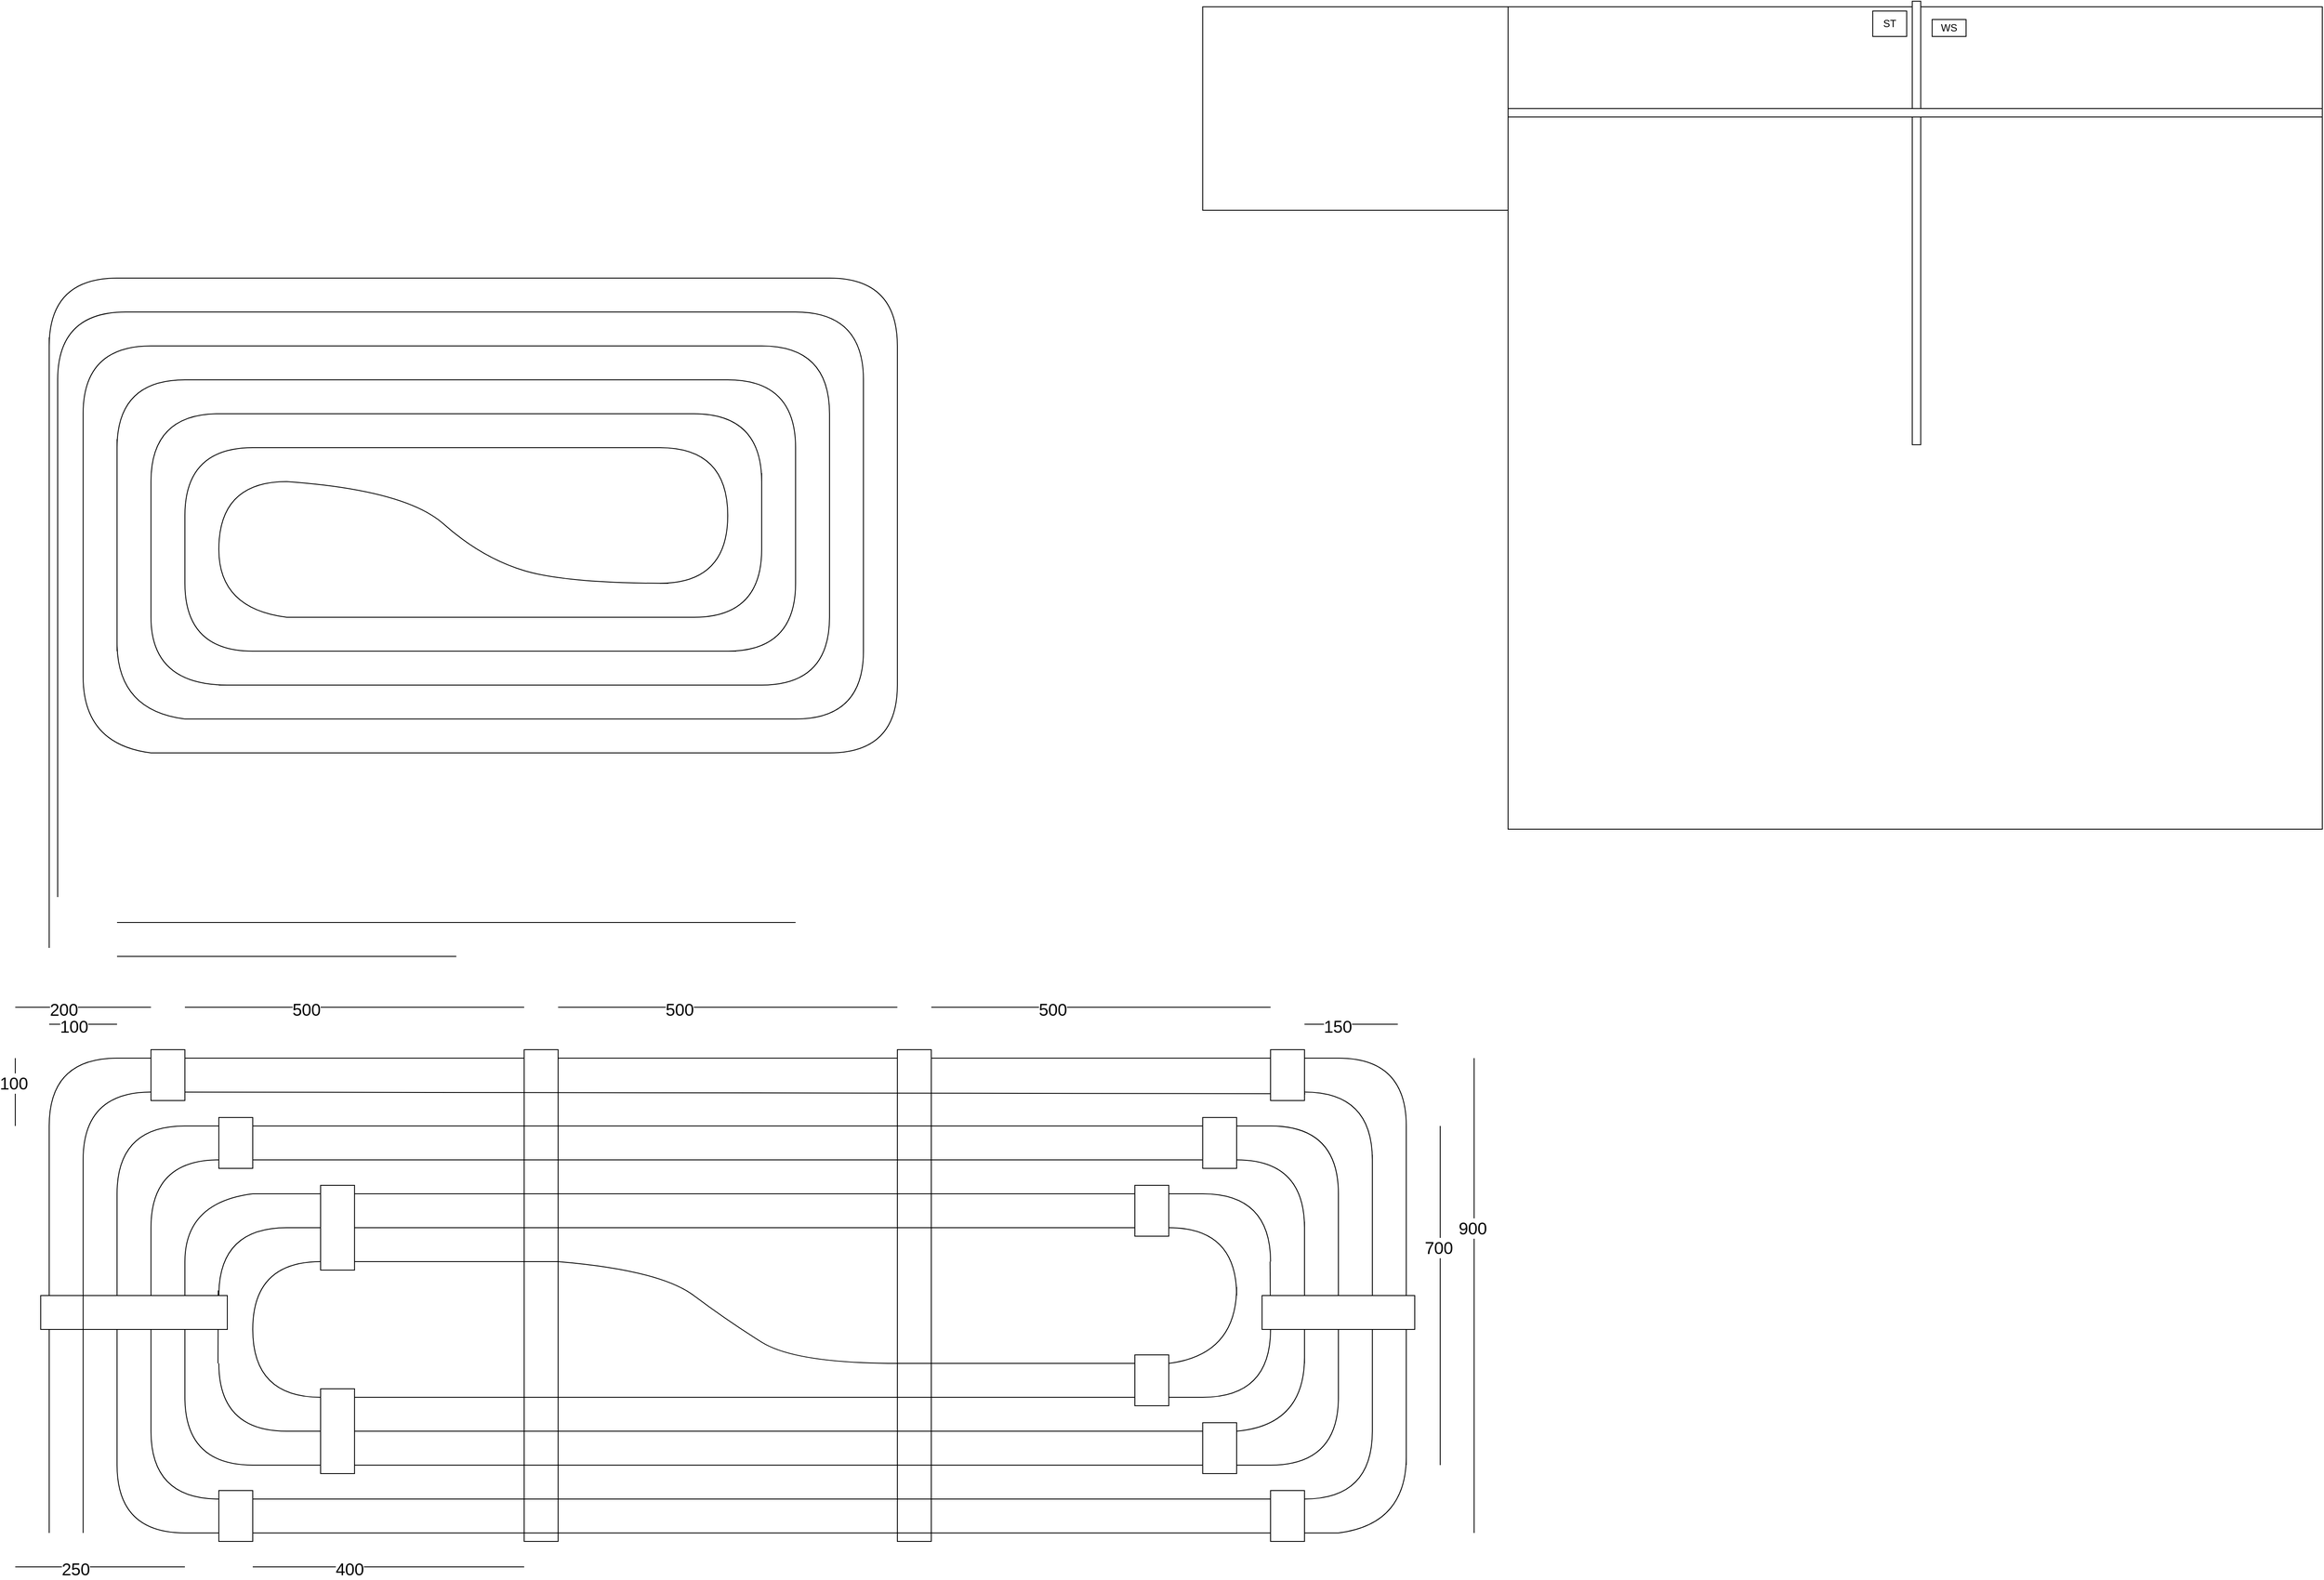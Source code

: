 <mxfile version="24.7.12">
  <diagram name="Seite-1" id="1DnSzPoIB7GNWc47mwQW">
    <mxGraphModel dx="3978" dy="1521" grid="1" gridSize="10" guides="1" tooltips="1" connect="1" arrows="1" fold="1" page="1" pageScale="1" pageWidth="827" pageHeight="1169" math="0" shadow="0">
      <root>
        <mxCell id="0" />
        <mxCell id="1" parent="0" />
        <mxCell id="7phc1VfY-jNdJwIKHLGZ-2" value="" style="rounded=0;whiteSpace=wrap;html=1;" vertex="1" parent="1">
          <mxGeometry x="-120" y="80" width="360" height="240" as="geometry" />
        </mxCell>
        <mxCell id="7phc1VfY-jNdJwIKHLGZ-3" value="" style="rounded=0;whiteSpace=wrap;html=1;" vertex="1" parent="1">
          <mxGeometry x="240" y="80" width="960" height="970" as="geometry" />
        </mxCell>
        <mxCell id="7phc1VfY-jNdJwIKHLGZ-4" value="" style="rounded=0;whiteSpace=wrap;html=1;rotation=90;" vertex="1" parent="1">
          <mxGeometry x="460" y="330" width="523.12" height="10" as="geometry" />
        </mxCell>
        <mxCell id="7phc1VfY-jNdJwIKHLGZ-7" value="ST" style="rounded=0;whiteSpace=wrap;html=1;" vertex="1" parent="1">
          <mxGeometry x="670" y="85" width="40" height="30" as="geometry" />
        </mxCell>
        <mxCell id="7phc1VfY-jNdJwIKHLGZ-8" value="WS" style="rounded=0;whiteSpace=wrap;html=1;" vertex="1" parent="1">
          <mxGeometry x="740" y="95" width="40" height="20" as="geometry" />
        </mxCell>
        <mxCell id="7phc1VfY-jNdJwIKHLGZ-11" value="" style="rounded=0;whiteSpace=wrap;html=1;" vertex="1" parent="1">
          <mxGeometry x="240" y="200" width="960" height="10" as="geometry" />
        </mxCell>
        <mxCell id="7phc1VfY-jNdJwIKHLGZ-21" value="" style="endArrow=none;html=1;rounded=0;" edge="1" parent="1">
          <mxGeometry width="50" height="50" relative="1" as="geometry">
            <mxPoint x="-1400" y="400" as="sourcePoint" />
            <mxPoint x="-560" y="400" as="targetPoint" />
          </mxGeometry>
        </mxCell>
        <mxCell id="7phc1VfY-jNdJwIKHLGZ-22" value="" style="endArrow=none;html=1;rounded=0;" edge="1" parent="1">
          <mxGeometry width="50" height="50" relative="1" as="geometry">
            <mxPoint x="-480" y="480" as="sourcePoint" />
            <mxPoint x="-480" y="880" as="targetPoint" />
          </mxGeometry>
        </mxCell>
        <mxCell id="7phc1VfY-jNdJwIKHLGZ-28" value="" style="endArrow=none;html=1;rounded=0;curved=1;" edge="1" parent="1">
          <mxGeometry width="50" height="50" relative="1" as="geometry">
            <mxPoint x="-560" y="400" as="sourcePoint" />
            <mxPoint x="-480" y="480" as="targetPoint" />
            <Array as="points">
              <mxPoint x="-480" y="400" />
            </Array>
          </mxGeometry>
        </mxCell>
        <mxCell id="7phc1VfY-jNdJwIKHLGZ-29" value="" style="endArrow=none;html=1;rounded=0;" edge="1" parent="1">
          <mxGeometry width="50" height="50" relative="1" as="geometry">
            <mxPoint x="-1360" y="960" as="sourcePoint" />
            <mxPoint x="-560" y="960" as="targetPoint" />
          </mxGeometry>
        </mxCell>
        <mxCell id="7phc1VfY-jNdJwIKHLGZ-30" value="" style="endArrow=none;html=1;rounded=0;curved=1;" edge="1" parent="1">
          <mxGeometry width="50" height="50" relative="1" as="geometry">
            <mxPoint x="-560" y="960" as="sourcePoint" />
            <mxPoint x="-480" y="880" as="targetPoint" />
            <Array as="points">
              <mxPoint x="-480" y="960" />
            </Array>
          </mxGeometry>
        </mxCell>
        <mxCell id="7phc1VfY-jNdJwIKHLGZ-31" value="" style="endArrow=none;html=1;rounded=0;" edge="1" parent="1">
          <mxGeometry width="50" height="50" relative="1" as="geometry">
            <mxPoint x="-1480" y="470" as="sourcePoint" />
            <mxPoint x="-1480" y="1190" as="targetPoint" />
          </mxGeometry>
        </mxCell>
        <mxCell id="7phc1VfY-jNdJwIKHLGZ-32" value="" style="endArrow=none;html=1;rounded=0;curved=1;" edge="1" parent="1">
          <mxGeometry width="50" height="50" relative="1" as="geometry">
            <mxPoint x="-1480" y="480" as="sourcePoint" />
            <mxPoint x="-1400" y="400" as="targetPoint" />
            <Array as="points">
              <mxPoint x="-1480" y="400" />
            </Array>
          </mxGeometry>
        </mxCell>
        <mxCell id="7phc1VfY-jNdJwIKHLGZ-33" value="" style="endArrow=none;html=1;rounded=0;curved=1;" edge="1" parent="1">
          <mxGeometry width="50" height="50" relative="1" as="geometry">
            <mxPoint x="-1440" y="870" as="sourcePoint" />
            <mxPoint x="-1360" y="960" as="targetPoint" />
            <Array as="points">
              <mxPoint x="-1440" y="950" />
            </Array>
          </mxGeometry>
        </mxCell>
        <mxCell id="7phc1VfY-jNdJwIKHLGZ-34" value="" style="endArrow=none;html=1;rounded=0;" edge="1" parent="1">
          <mxGeometry width="50" height="50" relative="1" as="geometry">
            <mxPoint x="-1440" y="560" as="sourcePoint" />
            <mxPoint x="-1440" y="870" as="targetPoint" />
          </mxGeometry>
        </mxCell>
        <mxCell id="7phc1VfY-jNdJwIKHLGZ-35" value="" style="endArrow=none;html=1;rounded=0;" edge="1" parent="1">
          <mxGeometry width="50" height="50" relative="1" as="geometry">
            <mxPoint x="-1360" y="480" as="sourcePoint" />
            <mxPoint x="-640" y="480" as="targetPoint" />
          </mxGeometry>
        </mxCell>
        <mxCell id="7phc1VfY-jNdJwIKHLGZ-36" value="" style="endArrow=none;html=1;rounded=0;curved=1;" edge="1" parent="1">
          <mxGeometry width="50" height="50" relative="1" as="geometry">
            <mxPoint x="-1440" y="560" as="sourcePoint" />
            <mxPoint x="-1360" y="480" as="targetPoint" />
            <Array as="points">
              <mxPoint x="-1440" y="480" />
            </Array>
          </mxGeometry>
        </mxCell>
        <mxCell id="7phc1VfY-jNdJwIKHLGZ-37" value="" style="endArrow=none;html=1;rounded=0;" edge="1" parent="1">
          <mxGeometry width="50" height="50" relative="1" as="geometry">
            <mxPoint x="-560" y="560" as="sourcePoint" />
            <mxPoint x="-560" y="800" as="targetPoint" />
          </mxGeometry>
        </mxCell>
        <mxCell id="7phc1VfY-jNdJwIKHLGZ-38" value="" style="endArrow=none;html=1;rounded=0;curved=1;" edge="1" parent="1">
          <mxGeometry width="50" height="50" relative="1" as="geometry">
            <mxPoint x="-640" y="480" as="sourcePoint" />
            <mxPoint x="-560" y="560" as="targetPoint" />
            <Array as="points">
              <mxPoint x="-560" y="480" />
            </Array>
          </mxGeometry>
        </mxCell>
        <mxCell id="7phc1VfY-jNdJwIKHLGZ-40" value="" style="endArrow=none;html=1;rounded=0;" edge="1" parent="1">
          <mxGeometry width="50" height="50" relative="1" as="geometry">
            <mxPoint x="-1280" y="880" as="sourcePoint" />
            <mxPoint x="-640" y="880" as="targetPoint" />
          </mxGeometry>
        </mxCell>
        <mxCell id="7phc1VfY-jNdJwIKHLGZ-41" value="" style="endArrow=none;html=1;rounded=0;curved=1;" edge="1" parent="1">
          <mxGeometry width="50" height="50" relative="1" as="geometry">
            <mxPoint x="-640" y="880" as="sourcePoint" />
            <mxPoint x="-560" y="800" as="targetPoint" />
            <Array as="points">
              <mxPoint x="-560" y="880" />
            </Array>
          </mxGeometry>
        </mxCell>
        <mxCell id="7phc1VfY-jNdJwIKHLGZ-42" value="" style="endArrow=none;html=1;rounded=0;" edge="1" parent="1">
          <mxGeometry width="50" height="50" relative="1" as="geometry">
            <mxPoint x="-1360" y="640" as="sourcePoint" />
            <mxPoint x="-1360" y="800" as="targetPoint" />
          </mxGeometry>
        </mxCell>
        <mxCell id="7phc1VfY-jNdJwIKHLGZ-43" value="" style="endArrow=none;html=1;rounded=0;curved=1;" edge="1" parent="1">
          <mxGeometry width="50" height="50" relative="1" as="geometry">
            <mxPoint x="-1280" y="720" as="sourcePoint" />
            <mxPoint x="-1200" y="800" as="targetPoint" />
            <Array as="points">
              <mxPoint x="-1280" y="790" />
            </Array>
          </mxGeometry>
        </mxCell>
        <mxCell id="7phc1VfY-jNdJwIKHLGZ-44" value="" style="endArrow=none;html=1;rounded=0;" edge="1" parent="1">
          <mxGeometry width="50" height="50" relative="1" as="geometry">
            <mxPoint x="-1280" y="560" as="sourcePoint" />
            <mxPoint x="-720" y="560" as="targetPoint" />
          </mxGeometry>
        </mxCell>
        <mxCell id="7phc1VfY-jNdJwIKHLGZ-45" value="" style="endArrow=none;html=1;rounded=0;curved=1;" edge="1" parent="1">
          <mxGeometry width="50" height="50" relative="1" as="geometry">
            <mxPoint x="-1360" y="640" as="sourcePoint" />
            <mxPoint x="-1280" y="560" as="targetPoint" />
            <Array as="points">
              <mxPoint x="-1360" y="560" />
            </Array>
          </mxGeometry>
        </mxCell>
        <mxCell id="7phc1VfY-jNdJwIKHLGZ-46" value="" style="endArrow=none;html=1;rounded=0;" edge="1" parent="1">
          <mxGeometry width="50" height="50" relative="1" as="geometry">
            <mxPoint x="-640" y="630" as="sourcePoint" />
            <mxPoint x="-640" y="720" as="targetPoint" />
          </mxGeometry>
        </mxCell>
        <mxCell id="7phc1VfY-jNdJwIKHLGZ-47" value="" style="endArrow=none;html=1;rounded=0;curved=1;" edge="1" parent="1">
          <mxGeometry width="50" height="50" relative="1" as="geometry">
            <mxPoint x="-720" y="560" as="sourcePoint" />
            <mxPoint x="-640" y="640" as="targetPoint" />
            <Array as="points">
              <mxPoint x="-640" y="560" />
            </Array>
          </mxGeometry>
        </mxCell>
        <mxCell id="7phc1VfY-jNdJwIKHLGZ-48" value="" style="endArrow=none;html=1;rounded=0;" edge="1" parent="1">
          <mxGeometry width="50" height="50" relative="1" as="geometry">
            <mxPoint x="-1200" y="800" as="sourcePoint" />
            <mxPoint x="-720" y="800" as="targetPoint" />
          </mxGeometry>
        </mxCell>
        <mxCell id="7phc1VfY-jNdJwIKHLGZ-49" value="" style="endArrow=none;html=1;rounded=0;curved=1;" edge="1" parent="1">
          <mxGeometry width="50" height="50" relative="1" as="geometry">
            <mxPoint x="-720" y="800" as="sourcePoint" />
            <mxPoint x="-640" y="720" as="targetPoint" />
            <Array as="points">
              <mxPoint x="-640" y="800" />
            </Array>
          </mxGeometry>
        </mxCell>
        <mxCell id="7phc1VfY-jNdJwIKHLGZ-50" value="" style="endArrow=none;html=1;rounded=0;curved=1;" edge="1" parent="1">
          <mxGeometry width="50" height="50" relative="1" as="geometry">
            <mxPoint x="-1360" y="800" as="sourcePoint" />
            <mxPoint x="-1270" y="880" as="targetPoint" />
            <Array as="points">
              <mxPoint x="-1360" y="880" />
            </Array>
          </mxGeometry>
        </mxCell>
        <mxCell id="7phc1VfY-jNdJwIKHLGZ-52" value="" style="endArrow=none;html=1;rounded=0;curved=1;" edge="1" parent="1">
          <mxGeometry width="50" height="50" relative="1" as="geometry">
            <mxPoint x="-1280" y="720" as="sourcePoint" />
            <mxPoint x="-1200" y="640" as="targetPoint" />
            <Array as="points">
              <mxPoint x="-1280" y="640" />
            </Array>
          </mxGeometry>
        </mxCell>
        <mxCell id="7phc1VfY-jNdJwIKHLGZ-53" value="" style="endArrow=none;html=1;rounded=0;curved=1;" edge="1" parent="1">
          <mxGeometry width="50" height="50" relative="1" as="geometry">
            <mxPoint x="-760" y="760" as="sourcePoint" />
            <mxPoint x="-680" y="680" as="targetPoint" />
            <Array as="points">
              <mxPoint x="-680" y="760" />
            </Array>
          </mxGeometry>
        </mxCell>
        <mxCell id="7phc1VfY-jNdJwIKHLGZ-54" value="" style="endArrow=none;html=1;rounded=0;curved=1;" edge="1" parent="1">
          <mxGeometry width="50" height="50" relative="1" as="geometry">
            <mxPoint x="-760" y="600" as="sourcePoint" />
            <mxPoint x="-680" y="680" as="targetPoint" />
            <Array as="points">
              <mxPoint x="-680" y="600" />
            </Array>
          </mxGeometry>
        </mxCell>
        <mxCell id="7phc1VfY-jNdJwIKHLGZ-56" value="" style="endArrow=none;html=1;rounded=0;curved=1;" edge="1" parent="1">
          <mxGeometry width="50" height="50" relative="1" as="geometry">
            <mxPoint x="-1200" y="640" as="sourcePoint" />
            <mxPoint x="-750" y="760" as="targetPoint" />
            <Array as="points">
              <mxPoint x="-1060" y="650" />
              <mxPoint x="-970" y="730" />
              <mxPoint x="-870" y="760" />
            </Array>
          </mxGeometry>
        </mxCell>
        <mxCell id="7phc1VfY-jNdJwIKHLGZ-57" value="" style="endArrow=none;html=1;rounded=0;curved=1;" edge="1" parent="1">
          <mxGeometry width="50" height="50" relative="1" as="geometry">
            <mxPoint x="-1320" y="680" as="sourcePoint" />
            <mxPoint x="-1240" y="600" as="targetPoint" />
            <Array as="points">
              <mxPoint x="-1320" y="600" />
            </Array>
          </mxGeometry>
        </mxCell>
        <mxCell id="7phc1VfY-jNdJwIKHLGZ-58" value="" style="endArrow=none;html=1;rounded=0;curved=1;" edge="1" parent="1">
          <mxGeometry width="50" height="50" relative="1" as="geometry">
            <mxPoint x="-1320" y="760" as="sourcePoint" />
            <mxPoint x="-1240" y="840" as="targetPoint" />
            <Array as="points">
              <mxPoint x="-1320" y="840" />
            </Array>
          </mxGeometry>
        </mxCell>
        <mxCell id="7phc1VfY-jNdJwIKHLGZ-59" value="" style="endArrow=none;html=1;rounded=0;" edge="1" parent="1">
          <mxGeometry width="50" height="50" relative="1" as="geometry">
            <mxPoint x="-1240" y="600" as="sourcePoint" />
            <mxPoint x="-760" y="600" as="targetPoint" />
          </mxGeometry>
        </mxCell>
        <mxCell id="7phc1VfY-jNdJwIKHLGZ-60" value="" style="endArrow=none;html=1;rounded=0;" edge="1" parent="1">
          <mxGeometry width="50" height="50" relative="1" as="geometry">
            <mxPoint x="-1320" y="680" as="sourcePoint" />
            <mxPoint x="-1320" y="760" as="targetPoint" />
          </mxGeometry>
        </mxCell>
        <mxCell id="7phc1VfY-jNdJwIKHLGZ-61" value="" style="endArrow=none;html=1;rounded=0;" edge="1" parent="1">
          <mxGeometry width="50" height="50" relative="1" as="geometry">
            <mxPoint x="-1240" y="840" as="sourcePoint" />
            <mxPoint x="-670" y="840" as="targetPoint" />
          </mxGeometry>
        </mxCell>
        <mxCell id="7phc1VfY-jNdJwIKHLGZ-62" value="" style="endArrow=none;html=1;rounded=0;curved=1;" edge="1" parent="1">
          <mxGeometry width="50" height="50" relative="1" as="geometry">
            <mxPoint x="-680" y="840" as="sourcePoint" />
            <mxPoint x="-600" y="760" as="targetPoint" />
            <Array as="points">
              <mxPoint x="-600" y="840" />
            </Array>
          </mxGeometry>
        </mxCell>
        <mxCell id="7phc1VfY-jNdJwIKHLGZ-63" value="" style="endArrow=none;html=1;rounded=0;curved=1;" edge="1" parent="1">
          <mxGeometry width="50" height="50" relative="1" as="geometry">
            <mxPoint x="-680" y="520" as="sourcePoint" />
            <mxPoint x="-600" y="600" as="targetPoint" />
            <Array as="points">
              <mxPoint x="-600" y="520" />
            </Array>
          </mxGeometry>
        </mxCell>
        <mxCell id="7phc1VfY-jNdJwIKHLGZ-64" value="" style="endArrow=none;html=1;rounded=0;" edge="1" parent="1">
          <mxGeometry width="50" height="50" relative="1" as="geometry">
            <mxPoint x="-600" y="600" as="sourcePoint" />
            <mxPoint x="-600" y="760" as="targetPoint" />
          </mxGeometry>
        </mxCell>
        <mxCell id="7phc1VfY-jNdJwIKHLGZ-65" value="" style="endArrow=none;html=1;rounded=0;" edge="1" parent="1">
          <mxGeometry width="50" height="50" relative="1" as="geometry">
            <mxPoint x="-1320" y="520" as="sourcePoint" />
            <mxPoint x="-680" y="520" as="targetPoint" />
          </mxGeometry>
        </mxCell>
        <mxCell id="7phc1VfY-jNdJwIKHLGZ-66" value="" style="endArrow=none;html=1;rounded=0;curved=1;" edge="1" parent="1">
          <mxGeometry width="50" height="50" relative="1" as="geometry">
            <mxPoint x="-1400" y="600" as="sourcePoint" />
            <mxPoint x="-1320" y="520" as="targetPoint" />
            <Array as="points">
              <mxPoint x="-1400" y="520" />
            </Array>
          </mxGeometry>
        </mxCell>
        <mxCell id="7phc1VfY-jNdJwIKHLGZ-67" value="" style="endArrow=none;html=1;rounded=0;" edge="1" parent="1">
          <mxGeometry width="50" height="50" relative="1" as="geometry">
            <mxPoint x="-1400" y="590" as="sourcePoint" />
            <mxPoint x="-1400" y="840" as="targetPoint" />
          </mxGeometry>
        </mxCell>
        <mxCell id="7phc1VfY-jNdJwIKHLGZ-69" value="" style="endArrow=none;html=1;rounded=0;curved=1;" edge="1" parent="1">
          <mxGeometry width="50" height="50" relative="1" as="geometry">
            <mxPoint x="-1400" y="830" as="sourcePoint" />
            <mxPoint x="-1320" y="920" as="targetPoint" />
            <Array as="points">
              <mxPoint x="-1400" y="910" />
            </Array>
          </mxGeometry>
        </mxCell>
        <mxCell id="7phc1VfY-jNdJwIKHLGZ-70" value="" style="endArrow=none;html=1;rounded=0;" edge="1" parent="1">
          <mxGeometry width="50" height="50" relative="1" as="geometry">
            <mxPoint x="-1320" y="920" as="sourcePoint" />
            <mxPoint x="-600" y="920" as="targetPoint" />
          </mxGeometry>
        </mxCell>
        <mxCell id="7phc1VfY-jNdJwIKHLGZ-71" value="" style="endArrow=none;html=1;rounded=0;curved=1;" edge="1" parent="1">
          <mxGeometry width="50" height="50" relative="1" as="geometry">
            <mxPoint x="-600" y="920" as="sourcePoint" />
            <mxPoint x="-520" y="840" as="targetPoint" />
            <Array as="points">
              <mxPoint x="-520" y="920" />
            </Array>
          </mxGeometry>
        </mxCell>
        <mxCell id="7phc1VfY-jNdJwIKHLGZ-72" value="" style="endArrow=none;html=1;rounded=0;" edge="1" parent="1">
          <mxGeometry width="50" height="50" relative="1" as="geometry">
            <mxPoint x="-520" y="520" as="sourcePoint" />
            <mxPoint x="-520" y="840" as="targetPoint" />
          </mxGeometry>
        </mxCell>
        <mxCell id="7phc1VfY-jNdJwIKHLGZ-73" value="" style="endArrow=none;html=1;rounded=0;curved=1;" edge="1" parent="1">
          <mxGeometry width="50" height="50" relative="1" as="geometry">
            <mxPoint x="-600" y="440" as="sourcePoint" />
            <mxPoint x="-520" y="520" as="targetPoint" />
            <Array as="points">
              <mxPoint x="-520" y="440" />
            </Array>
          </mxGeometry>
        </mxCell>
        <mxCell id="7phc1VfY-jNdJwIKHLGZ-74" value="" style="endArrow=none;html=1;rounded=0;curved=1;" edge="1" parent="1">
          <mxGeometry width="50" height="50" relative="1" as="geometry">
            <mxPoint x="-1470" y="520" as="sourcePoint" />
            <mxPoint x="-1390" y="440" as="targetPoint" />
            <Array as="points">
              <mxPoint x="-1470" y="440" />
            </Array>
          </mxGeometry>
        </mxCell>
        <mxCell id="7phc1VfY-jNdJwIKHLGZ-75" value="" style="endArrow=none;html=1;rounded=0;" edge="1" parent="1">
          <mxGeometry width="50" height="50" relative="1" as="geometry">
            <mxPoint x="-1390" y="440" as="sourcePoint" />
            <mxPoint x="-600" y="440" as="targetPoint" />
          </mxGeometry>
        </mxCell>
        <mxCell id="7phc1VfY-jNdJwIKHLGZ-76" value="" style="endArrow=none;html=1;rounded=0;" edge="1" parent="1">
          <mxGeometry width="50" height="50" relative="1" as="geometry">
            <mxPoint x="-1470" y="520" as="sourcePoint" />
            <mxPoint x="-1470" y="1130" as="targetPoint" />
          </mxGeometry>
        </mxCell>
        <mxCell id="7phc1VfY-jNdJwIKHLGZ-77" value="" style="endArrow=none;html=1;rounded=0;" edge="1" parent="1">
          <mxGeometry width="50" height="50" relative="1" as="geometry">
            <mxPoint x="-1480" y="1400" as="sourcePoint" />
            <mxPoint x="-1480" y="1880" as="targetPoint" />
          </mxGeometry>
        </mxCell>
        <mxCell id="7phc1VfY-jNdJwIKHLGZ-78" value="" style="endArrow=none;html=1;rounded=0;curved=1;" edge="1" parent="1">
          <mxGeometry width="50" height="50" relative="1" as="geometry">
            <mxPoint x="-1480" y="1400" as="sourcePoint" />
            <mxPoint x="-1400" y="1320" as="targetPoint" />
            <Array as="points">
              <mxPoint x="-1480" y="1320" />
            </Array>
          </mxGeometry>
        </mxCell>
        <mxCell id="7phc1VfY-jNdJwIKHLGZ-80" value="" style="endArrow=none;html=1;rounded=0;" edge="1" parent="1">
          <mxGeometry width="50" height="50" relative="1" as="geometry">
            <mxPoint x="-1400" y="1200" as="sourcePoint" />
            <mxPoint x="-1000" y="1200" as="targetPoint" />
          </mxGeometry>
        </mxCell>
        <mxCell id="7phc1VfY-jNdJwIKHLGZ-82" value="" style="endArrow=none;html=1;rounded=0;" edge="1" parent="1">
          <mxGeometry width="50" height="50" relative="1" as="geometry">
            <mxPoint x="-1400" y="1160" as="sourcePoint" />
            <mxPoint x="-600" y="1160" as="targetPoint" />
          </mxGeometry>
        </mxCell>
        <mxCell id="7phc1VfY-jNdJwIKHLGZ-84" value="" style="endArrow=none;html=1;rounded=0;" edge="1" parent="1">
          <mxGeometry width="50" height="50" relative="1" as="geometry">
            <mxPoint x="-1400" y="1320" as="sourcePoint" />
            <mxPoint x="40" y="1320" as="targetPoint" />
          </mxGeometry>
        </mxCell>
        <mxCell id="7phc1VfY-jNdJwIKHLGZ-86" value="" style="endArrow=none;html=1;rounded=0;" edge="1" parent="1">
          <mxGeometry width="50" height="50" relative="1" as="geometry">
            <mxPoint x="-1480" y="1280" as="sourcePoint" />
            <mxPoint x="-1400" y="1280" as="targetPoint" />
          </mxGeometry>
        </mxCell>
        <mxCell id="7phc1VfY-jNdJwIKHLGZ-87" value="100" style="edgeLabel;html=1;align=center;verticalAlign=middle;resizable=0;points=[];fontSize=20;" vertex="1" connectable="0" parent="7phc1VfY-jNdJwIKHLGZ-86">
          <mxGeometry x="-0.288" y="-2" relative="1" as="geometry">
            <mxPoint as="offset" />
          </mxGeometry>
        </mxCell>
        <mxCell id="7phc1VfY-jNdJwIKHLGZ-89" value="" style="endArrow=none;html=1;rounded=0;" edge="1" parent="1">
          <mxGeometry width="50" height="50" relative="1" as="geometry">
            <mxPoint x="-1520" y="1320" as="sourcePoint" />
            <mxPoint x="-1520" y="1400" as="targetPoint" />
          </mxGeometry>
        </mxCell>
        <mxCell id="7phc1VfY-jNdJwIKHLGZ-90" value="100" style="edgeLabel;html=1;align=center;verticalAlign=middle;resizable=0;points=[];fontSize=20;" vertex="1" connectable="0" parent="7phc1VfY-jNdJwIKHLGZ-89">
          <mxGeometry x="-0.288" y="-2" relative="1" as="geometry">
            <mxPoint as="offset" />
          </mxGeometry>
        </mxCell>
        <mxCell id="7phc1VfY-jNdJwIKHLGZ-91" value="" style="endArrow=none;html=1;rounded=0;" edge="1" parent="1">
          <mxGeometry width="50" height="50" relative="1" as="geometry">
            <mxPoint x="-1520" y="1260" as="sourcePoint" />
            <mxPoint x="-1360" y="1260" as="targetPoint" />
          </mxGeometry>
        </mxCell>
        <mxCell id="7phc1VfY-jNdJwIKHLGZ-92" value="200" style="edgeLabel;html=1;align=center;verticalAlign=middle;resizable=0;points=[];fontSize=20;" vertex="1" connectable="0" parent="7phc1VfY-jNdJwIKHLGZ-91">
          <mxGeometry x="-0.288" y="-2" relative="1" as="geometry">
            <mxPoint as="offset" />
          </mxGeometry>
        </mxCell>
        <mxCell id="7phc1VfY-jNdJwIKHLGZ-95" value="" style="rounded=0;whiteSpace=wrap;html=1;" vertex="1" parent="1">
          <mxGeometry x="-920" y="1310" width="40" height="580" as="geometry" />
        </mxCell>
        <mxCell id="7phc1VfY-jNdJwIKHLGZ-96" value="" style="rounded=0;whiteSpace=wrap;html=1;" vertex="1" parent="1">
          <mxGeometry x="-480" y="1310" width="40" height="580" as="geometry" />
        </mxCell>
        <mxCell id="7phc1VfY-jNdJwIKHLGZ-98" value="" style="endArrow=none;html=1;rounded=0;curved=1;" edge="1" parent="1">
          <mxGeometry width="50" height="50" relative="1" as="geometry">
            <mxPoint x="-1440" y="1440" as="sourcePoint" />
            <mxPoint x="-1360" y="1360" as="targetPoint" />
            <Array as="points">
              <mxPoint x="-1440" y="1360" />
            </Array>
          </mxGeometry>
        </mxCell>
        <mxCell id="7phc1VfY-jNdJwIKHLGZ-99" value="" style="endArrow=none;html=1;rounded=0;entryX=1.025;entryY=0.867;entryDx=0;entryDy=0;entryPerimeter=0;" edge="1" parent="1" target="7phc1VfY-jNdJwIKHLGZ-105">
          <mxGeometry width="50" height="50" relative="1" as="geometry">
            <mxPoint x="-1360" y="1360" as="sourcePoint" />
            <mxPoint x="10" y="1360" as="targetPoint" />
          </mxGeometry>
        </mxCell>
        <mxCell id="7phc1VfY-jNdJwIKHLGZ-100" value="" style="endArrow=none;html=1;rounded=0;curved=1;" edge="1" parent="1">
          <mxGeometry width="50" height="50" relative="1" as="geometry">
            <mxPoint x="40" y="1320" as="sourcePoint" />
            <mxPoint x="120" y="1400" as="targetPoint" />
            <Array as="points">
              <mxPoint x="120" y="1320" />
            </Array>
          </mxGeometry>
        </mxCell>
        <mxCell id="7phc1VfY-jNdJwIKHLGZ-101" value="" style="endArrow=none;html=1;rounded=0;" edge="1" parent="1">
          <mxGeometry width="50" height="50" relative="1" as="geometry">
            <mxPoint y="1280" as="sourcePoint" />
            <mxPoint x="110" y="1280" as="targetPoint" />
          </mxGeometry>
        </mxCell>
        <mxCell id="7phc1VfY-jNdJwIKHLGZ-102" value="150" style="edgeLabel;html=1;align=center;verticalAlign=middle;resizable=0;points=[];fontSize=20;" vertex="1" connectable="0" parent="7phc1VfY-jNdJwIKHLGZ-101">
          <mxGeometry x="-0.288" y="-2" relative="1" as="geometry">
            <mxPoint as="offset" />
          </mxGeometry>
        </mxCell>
        <mxCell id="7phc1VfY-jNdJwIKHLGZ-104" value="" style="endArrow=none;html=1;rounded=0;curved=1;" edge="1" parent="1">
          <mxGeometry width="50" height="50" relative="1" as="geometry">
            <mxPoint y="1360" as="sourcePoint" />
            <mxPoint x="80" y="1440" as="targetPoint" />
            <Array as="points">
              <mxPoint x="80" y="1360" />
            </Array>
          </mxGeometry>
        </mxCell>
        <mxCell id="7phc1VfY-jNdJwIKHLGZ-105" value="" style="rounded=0;whiteSpace=wrap;html=1;" vertex="1" parent="1">
          <mxGeometry x="-40" y="1310" width="40" height="60" as="geometry" />
        </mxCell>
        <mxCell id="7phc1VfY-jNdJwIKHLGZ-107" value="" style="endArrow=none;html=1;rounded=0;" edge="1" parent="1">
          <mxGeometry width="50" height="50" relative="1" as="geometry">
            <mxPoint x="120" y="1400" as="sourcePoint" />
            <mxPoint x="120" y="1800" as="targetPoint" />
          </mxGeometry>
        </mxCell>
        <mxCell id="7phc1VfY-jNdJwIKHLGZ-108" value="" style="endArrow=none;html=1;rounded=0;curved=1;" edge="1" parent="1">
          <mxGeometry width="50" height="50" relative="1" as="geometry">
            <mxPoint x="40" y="1880" as="sourcePoint" />
            <mxPoint x="120" y="1790" as="targetPoint" />
            <Array as="points">
              <mxPoint x="120" y="1870" />
            </Array>
          </mxGeometry>
        </mxCell>
        <mxCell id="7phc1VfY-jNdJwIKHLGZ-109" value="" style="endArrow=none;html=1;rounded=0;" edge="1" parent="1">
          <mxGeometry width="50" height="50" relative="1" as="geometry">
            <mxPoint x="80" y="1434" as="sourcePoint" />
            <mxPoint x="80" y="1760" as="targetPoint" />
          </mxGeometry>
        </mxCell>
        <mxCell id="7phc1VfY-jNdJwIKHLGZ-110" value="" style="endArrow=none;html=1;rounded=0;curved=1;" edge="1" parent="1">
          <mxGeometry width="50" height="50" relative="1" as="geometry">
            <mxPoint y="1840" as="sourcePoint" />
            <mxPoint x="80" y="1760" as="targetPoint" />
            <Array as="points">
              <mxPoint x="80" y="1840" />
            </Array>
          </mxGeometry>
        </mxCell>
        <mxCell id="7phc1VfY-jNdJwIKHLGZ-111" value="" style="endArrow=none;html=1;rounded=0;" edge="1" parent="1">
          <mxGeometry width="50" height="50" relative="1" as="geometry">
            <mxPoint x="-1320" y="1880" as="sourcePoint" />
            <mxPoint x="40" y="1880" as="targetPoint" />
          </mxGeometry>
        </mxCell>
        <mxCell id="7phc1VfY-jNdJwIKHLGZ-113" value="" style="endArrow=none;html=1;rounded=0;" edge="1" parent="1">
          <mxGeometry width="50" height="50" relative="1" as="geometry">
            <mxPoint x="-1280" y="1840" as="sourcePoint" />
            <mxPoint y="1840" as="targetPoint" />
          </mxGeometry>
        </mxCell>
        <mxCell id="7phc1VfY-jNdJwIKHLGZ-114" value="" style="rounded=0;whiteSpace=wrap;html=1;" vertex="1" parent="1">
          <mxGeometry x="-40" y="1830" width="40" height="60" as="geometry" />
        </mxCell>
        <mxCell id="7phc1VfY-jNdJwIKHLGZ-120" value="" style="endArrow=none;html=1;rounded=0;" edge="1" parent="1">
          <mxGeometry width="50" height="50" relative="1" as="geometry">
            <mxPoint x="-1520" y="1920" as="sourcePoint" />
            <mxPoint x="-1320" y="1920" as="targetPoint" />
          </mxGeometry>
        </mxCell>
        <mxCell id="7phc1VfY-jNdJwIKHLGZ-121" value="250" style="edgeLabel;html=1;align=center;verticalAlign=middle;resizable=0;points=[];fontSize=20;" vertex="1" connectable="0" parent="7phc1VfY-jNdJwIKHLGZ-120">
          <mxGeometry x="-0.288" y="-2" relative="1" as="geometry">
            <mxPoint as="offset" />
          </mxGeometry>
        </mxCell>
        <mxCell id="7phc1VfY-jNdJwIKHLGZ-122" value="" style="endArrow=none;html=1;rounded=0;" edge="1" parent="1">
          <mxGeometry width="50" height="50" relative="1" as="geometry">
            <mxPoint x="-1320" y="1260" as="sourcePoint" />
            <mxPoint x="-920" y="1260" as="targetPoint" />
          </mxGeometry>
        </mxCell>
        <mxCell id="7phc1VfY-jNdJwIKHLGZ-123" value="500" style="edgeLabel;html=1;align=center;verticalAlign=middle;resizable=0;points=[];fontSize=20;" vertex="1" connectable="0" parent="7phc1VfY-jNdJwIKHLGZ-122">
          <mxGeometry x="-0.288" y="-2" relative="1" as="geometry">
            <mxPoint as="offset" />
          </mxGeometry>
        </mxCell>
        <mxCell id="7phc1VfY-jNdJwIKHLGZ-124" value="" style="endArrow=none;html=1;rounded=0;" edge="1" parent="1">
          <mxGeometry width="50" height="50" relative="1" as="geometry">
            <mxPoint x="-880" y="1260" as="sourcePoint" />
            <mxPoint x="-480" y="1260" as="targetPoint" />
          </mxGeometry>
        </mxCell>
        <mxCell id="7phc1VfY-jNdJwIKHLGZ-125" value="500" style="edgeLabel;html=1;align=center;verticalAlign=middle;resizable=0;points=[];fontSize=20;" vertex="1" connectable="0" parent="7phc1VfY-jNdJwIKHLGZ-124">
          <mxGeometry x="-0.288" y="-2" relative="1" as="geometry">
            <mxPoint as="offset" />
          </mxGeometry>
        </mxCell>
        <mxCell id="7phc1VfY-jNdJwIKHLGZ-126" value="" style="endArrow=none;html=1;rounded=0;" edge="1" parent="1">
          <mxGeometry width="50" height="50" relative="1" as="geometry">
            <mxPoint x="-440" y="1260" as="sourcePoint" />
            <mxPoint x="-40" y="1260" as="targetPoint" />
          </mxGeometry>
        </mxCell>
        <mxCell id="7phc1VfY-jNdJwIKHLGZ-127" value="500" style="edgeLabel;html=1;align=center;verticalAlign=middle;resizable=0;points=[];fontSize=20;" vertex="1" connectable="0" parent="7phc1VfY-jNdJwIKHLGZ-126">
          <mxGeometry x="-0.288" y="-2" relative="1" as="geometry">
            <mxPoint as="offset" />
          </mxGeometry>
        </mxCell>
        <mxCell id="7phc1VfY-jNdJwIKHLGZ-133" value="" style="endArrow=none;html=1;rounded=0;" edge="1" parent="1">
          <mxGeometry width="50" height="50" relative="1" as="geometry">
            <mxPoint x="160" y="1400" as="sourcePoint" />
            <mxPoint x="160" y="1800" as="targetPoint" />
          </mxGeometry>
        </mxCell>
        <mxCell id="7phc1VfY-jNdJwIKHLGZ-134" value="700" style="edgeLabel;html=1;align=center;verticalAlign=middle;resizable=0;points=[];fontSize=20;" vertex="1" connectable="0" parent="7phc1VfY-jNdJwIKHLGZ-133">
          <mxGeometry x="-0.288" y="-2" relative="1" as="geometry">
            <mxPoint as="offset" />
          </mxGeometry>
        </mxCell>
        <mxCell id="7phc1VfY-jNdJwIKHLGZ-135" value="" style="endArrow=none;html=1;rounded=0;" edge="1" parent="1">
          <mxGeometry width="50" height="50" relative="1" as="geometry">
            <mxPoint x="200" y="1320" as="sourcePoint" />
            <mxPoint x="200" y="1880" as="targetPoint" />
          </mxGeometry>
        </mxCell>
        <mxCell id="7phc1VfY-jNdJwIKHLGZ-136" value="900" style="edgeLabel;html=1;align=center;verticalAlign=middle;resizable=0;points=[];fontSize=20;" vertex="1" connectable="0" parent="7phc1VfY-jNdJwIKHLGZ-135">
          <mxGeometry x="-0.288" y="-2" relative="1" as="geometry">
            <mxPoint as="offset" />
          </mxGeometry>
        </mxCell>
        <mxCell id="7phc1VfY-jNdJwIKHLGZ-141" value="" style="endArrow=none;html=1;rounded=0;" edge="1" parent="1">
          <mxGeometry width="50" height="50" relative="1" as="geometry">
            <mxPoint x="-1240" y="1920" as="sourcePoint" />
            <mxPoint x="-920" y="1920" as="targetPoint" />
          </mxGeometry>
        </mxCell>
        <mxCell id="7phc1VfY-jNdJwIKHLGZ-142" value="400" style="edgeLabel;html=1;align=center;verticalAlign=middle;resizable=0;points=[];fontSize=20;" vertex="1" connectable="0" parent="7phc1VfY-jNdJwIKHLGZ-141">
          <mxGeometry x="-0.288" y="-2" relative="1" as="geometry">
            <mxPoint as="offset" />
          </mxGeometry>
        </mxCell>
        <mxCell id="7phc1VfY-jNdJwIKHLGZ-144" value="" style="endArrow=none;html=1;rounded=0;curved=1;" edge="1" parent="1">
          <mxGeometry width="50" height="50" relative="1" as="geometry">
            <mxPoint x="-1400" y="1800" as="sourcePoint" />
            <mxPoint x="-1320" y="1880" as="targetPoint" />
            <Array as="points">
              <mxPoint x="-1400" y="1880" />
            </Array>
          </mxGeometry>
        </mxCell>
        <mxCell id="7phc1VfY-jNdJwIKHLGZ-145" value="" style="endArrow=none;html=1;rounded=0;curved=1;" edge="1" parent="1">
          <mxGeometry width="50" height="50" relative="1" as="geometry">
            <mxPoint x="-1360" y="1760" as="sourcePoint" />
            <mxPoint x="-1280" y="1840" as="targetPoint" />
            <Array as="points">
              <mxPoint x="-1360" y="1840" />
            </Array>
          </mxGeometry>
        </mxCell>
        <mxCell id="7phc1VfY-jNdJwIKHLGZ-146" value="" style="rounded=0;whiteSpace=wrap;html=1;" vertex="1" parent="1">
          <mxGeometry x="-1360" y="1310" width="40" height="60" as="geometry" />
        </mxCell>
        <mxCell id="7phc1VfY-jNdJwIKHLGZ-147" value="" style="rounded=0;whiteSpace=wrap;html=1;" vertex="1" parent="1">
          <mxGeometry x="-1280" y="1830" width="40" height="60" as="geometry" />
        </mxCell>
        <mxCell id="7phc1VfY-jNdJwIKHLGZ-148" value="" style="endArrow=none;html=1;rounded=0;curved=1;" edge="1" parent="1">
          <mxGeometry width="50" height="50" relative="1" as="geometry">
            <mxPoint x="-1400" y="1480" as="sourcePoint" />
            <mxPoint x="-1320" y="1400" as="targetPoint" />
            <Array as="points">
              <mxPoint x="-1400" y="1400" />
            </Array>
          </mxGeometry>
        </mxCell>
        <mxCell id="7phc1VfY-jNdJwIKHLGZ-149" value="" style="endArrow=none;html=1;rounded=0;curved=1;" edge="1" parent="1">
          <mxGeometry width="50" height="50" relative="1" as="geometry">
            <mxPoint x="-1360" y="1520" as="sourcePoint" />
            <mxPoint x="-1280" y="1440" as="targetPoint" />
            <Array as="points">
              <mxPoint x="-1360" y="1440" />
            </Array>
          </mxGeometry>
        </mxCell>
        <mxCell id="7phc1VfY-jNdJwIKHLGZ-150" value="" style="endArrow=none;html=1;rounded=0;" edge="1" parent="1">
          <mxGeometry width="50" height="50" relative="1" as="geometry">
            <mxPoint x="-1360" y="1520" as="sourcePoint" />
            <mxPoint x="-1360" y="1760" as="targetPoint" />
          </mxGeometry>
        </mxCell>
        <mxCell id="7phc1VfY-jNdJwIKHLGZ-151" value="" style="endArrow=none;html=1;rounded=0;" edge="1" parent="1">
          <mxGeometry width="50" height="50" relative="1" as="geometry">
            <mxPoint x="-1400" y="1480" as="sourcePoint" />
            <mxPoint x="-1400" y="1800" as="targetPoint" />
          </mxGeometry>
        </mxCell>
        <mxCell id="7phc1VfY-jNdJwIKHLGZ-152" value="" style="endArrow=none;html=1;rounded=0;curved=1;" edge="1" parent="1">
          <mxGeometry width="50" height="50" relative="1" as="geometry">
            <mxPoint x="-40" y="1400" as="sourcePoint" />
            <mxPoint x="40" y="1480" as="targetPoint" />
            <Array as="points">
              <mxPoint x="40" y="1400" />
            </Array>
          </mxGeometry>
        </mxCell>
        <mxCell id="7phc1VfY-jNdJwIKHLGZ-153" value="" style="endArrow=none;html=1;rounded=0;curved=1;" edge="1" parent="1">
          <mxGeometry width="50" height="50" relative="1" as="geometry">
            <mxPoint x="-80" y="1440" as="sourcePoint" />
            <mxPoint y="1520" as="targetPoint" />
            <Array as="points">
              <mxPoint y="1440" />
            </Array>
          </mxGeometry>
        </mxCell>
        <mxCell id="7phc1VfY-jNdJwIKHLGZ-154" value="" style="endArrow=none;html=1;rounded=0;" edge="1" parent="1">
          <mxGeometry width="50" height="50" relative="1" as="geometry">
            <mxPoint x="-1320" y="1400" as="sourcePoint" />
            <mxPoint x="-40" y="1400" as="targetPoint" />
          </mxGeometry>
        </mxCell>
        <mxCell id="7phc1VfY-jNdJwIKHLGZ-155" value="" style="endArrow=none;html=1;rounded=0;" edge="1" parent="1">
          <mxGeometry width="50" height="50" relative="1" as="geometry">
            <mxPoint x="-1280" y="1440" as="sourcePoint" />
            <mxPoint x="-80" y="1440" as="targetPoint" />
          </mxGeometry>
        </mxCell>
        <mxCell id="7phc1VfY-jNdJwIKHLGZ-156" value="" style="rounded=0;whiteSpace=wrap;html=1;" vertex="1" parent="1">
          <mxGeometry x="-120" y="1390" width="40" height="60" as="geometry" />
        </mxCell>
        <mxCell id="7phc1VfY-jNdJwIKHLGZ-157" value="" style="endArrow=none;html=1;rounded=0;curved=1;" edge="1" parent="1">
          <mxGeometry width="50" height="50" relative="1" as="geometry">
            <mxPoint x="-40" y="1800" as="sourcePoint" />
            <mxPoint x="40" y="1720" as="targetPoint" />
            <Array as="points">
              <mxPoint x="40" y="1800" />
            </Array>
          </mxGeometry>
        </mxCell>
        <mxCell id="7phc1VfY-jNdJwIKHLGZ-158" value="" style="endArrow=none;html=1;rounded=0;curved=1;" edge="1" parent="1">
          <mxGeometry width="50" height="50" relative="1" as="geometry">
            <mxPoint x="-80" y="1760" as="sourcePoint" />
            <mxPoint y="1673" as="targetPoint" />
            <Array as="points">
              <mxPoint y="1753" />
            </Array>
          </mxGeometry>
        </mxCell>
        <mxCell id="7phc1VfY-jNdJwIKHLGZ-159" value="" style="endArrow=none;html=1;rounded=0;" edge="1" parent="1">
          <mxGeometry width="50" height="50" relative="1" as="geometry">
            <mxPoint x="40" y="1480" as="sourcePoint" />
            <mxPoint x="40" y="1720" as="targetPoint" />
          </mxGeometry>
        </mxCell>
        <mxCell id="7phc1VfY-jNdJwIKHLGZ-160" value="" style="endArrow=none;html=1;rounded=0;" edge="1" parent="1">
          <mxGeometry width="50" height="50" relative="1" as="geometry">
            <mxPoint y="1513" as="sourcePoint" />
            <mxPoint y="1680" as="targetPoint" />
          </mxGeometry>
        </mxCell>
        <mxCell id="7phc1VfY-jNdJwIKHLGZ-161" value="" style="endArrow=none;html=1;rounded=0;curved=1;" edge="1" parent="1">
          <mxGeometry width="50" height="50" relative="1" as="geometry">
            <mxPoint x="-1320" y="1720" as="sourcePoint" />
            <mxPoint x="-1240" y="1800" as="targetPoint" />
            <Array as="points">
              <mxPoint x="-1320" y="1800" />
            </Array>
          </mxGeometry>
        </mxCell>
        <mxCell id="7phc1VfY-jNdJwIKHLGZ-162" value="" style="endArrow=none;html=1;rounded=0;curved=1;" edge="1" parent="1">
          <mxGeometry width="50" height="50" relative="1" as="geometry">
            <mxPoint x="-1280" y="1680" as="sourcePoint" />
            <mxPoint x="-1200" y="1760" as="targetPoint" />
            <Array as="points">
              <mxPoint x="-1280" y="1760" />
            </Array>
          </mxGeometry>
        </mxCell>
        <mxCell id="7phc1VfY-jNdJwIKHLGZ-163" value="" style="rounded=0;whiteSpace=wrap;html=1;" vertex="1" parent="1">
          <mxGeometry x="-1280" y="1390" width="40" height="60" as="geometry" />
        </mxCell>
        <mxCell id="7phc1VfY-jNdJwIKHLGZ-164" value="" style="endArrow=none;html=1;rounded=0;" edge="1" parent="1">
          <mxGeometry width="50" height="50" relative="1" as="geometry">
            <mxPoint x="-1240" y="1800" as="sourcePoint" />
            <mxPoint x="-40" y="1800" as="targetPoint" />
          </mxGeometry>
        </mxCell>
        <mxCell id="7phc1VfY-jNdJwIKHLGZ-165" value="" style="endArrow=none;html=1;rounded=0;" edge="1" parent="1">
          <mxGeometry width="50" height="50" relative="1" as="geometry">
            <mxPoint x="-1200" y="1760" as="sourcePoint" />
            <mxPoint x="-80" y="1760" as="targetPoint" />
          </mxGeometry>
        </mxCell>
        <mxCell id="7phc1VfY-jNdJwIKHLGZ-166" value="" style="rounded=0;whiteSpace=wrap;html=1;" vertex="1" parent="1">
          <mxGeometry x="-120" y="1750" width="40" height="60" as="geometry" />
        </mxCell>
        <mxCell id="7phc1VfY-jNdJwIKHLGZ-168" value="" style="endArrow=none;html=1;rounded=0;curved=1;" edge="1" parent="1">
          <mxGeometry width="50" height="50" relative="1" as="geometry">
            <mxPoint x="-1320" y="1560" as="sourcePoint" />
            <mxPoint x="-1240" y="1480" as="targetPoint" />
            <Array as="points">
              <mxPoint x="-1320" y="1490" />
            </Array>
          </mxGeometry>
        </mxCell>
        <mxCell id="7phc1VfY-jNdJwIKHLGZ-169" value="" style="endArrow=none;html=1;rounded=0;curved=1;" edge="1" parent="1">
          <mxGeometry width="50" height="50" relative="1" as="geometry">
            <mxPoint x="-1280" y="1600" as="sourcePoint" />
            <mxPoint x="-1200" y="1520" as="targetPoint" />
            <Array as="points">
              <mxPoint x="-1280" y="1520" />
            </Array>
          </mxGeometry>
        </mxCell>
        <mxCell id="7phc1VfY-jNdJwIKHLGZ-170" value="" style="endArrow=none;html=1;rounded=0;" edge="1" parent="1">
          <mxGeometry width="50" height="50" relative="1" as="geometry">
            <mxPoint x="-1320" y="1560" as="sourcePoint" />
            <mxPoint x="-1320" y="1720" as="targetPoint" />
          </mxGeometry>
        </mxCell>
        <mxCell id="7phc1VfY-jNdJwIKHLGZ-171" value="" style="endArrow=none;html=1;rounded=0;" edge="1" parent="1">
          <mxGeometry width="50" height="50" relative="1" as="geometry">
            <mxPoint x="-1280.69" y="1594" as="sourcePoint" />
            <mxPoint x="-1281" y="1680" as="targetPoint" />
          </mxGeometry>
        </mxCell>
        <mxCell id="7phc1VfY-jNdJwIKHLGZ-172" value="" style="endArrow=none;html=1;rounded=0;curved=1;" edge="1" parent="1">
          <mxGeometry width="50" height="50" relative="1" as="geometry">
            <mxPoint x="-160" y="1520" as="sourcePoint" />
            <mxPoint x="-80" y="1600" as="targetPoint" />
            <Array as="points">
              <mxPoint x="-80" y="1520" />
            </Array>
          </mxGeometry>
        </mxCell>
        <mxCell id="7phc1VfY-jNdJwIKHLGZ-173" value="" style="endArrow=none;html=1;rounded=0;curved=1;" edge="1" parent="1">
          <mxGeometry width="50" height="50" relative="1" as="geometry">
            <mxPoint x="-160" y="1680" as="sourcePoint" />
            <mxPoint x="-80" y="1590" as="targetPoint" />
            <Array as="points">
              <mxPoint x="-80" y="1670" />
            </Array>
          </mxGeometry>
        </mxCell>
        <mxCell id="7phc1VfY-jNdJwIKHLGZ-174" value="" style="endArrow=none;html=1;rounded=0;" edge="1" parent="1">
          <mxGeometry width="50" height="50" relative="1" as="geometry">
            <mxPoint x="-1240" y="1480" as="sourcePoint" />
            <mxPoint x="-120" y="1480" as="targetPoint" />
          </mxGeometry>
        </mxCell>
        <mxCell id="7phc1VfY-jNdJwIKHLGZ-175" value="" style="endArrow=none;html=1;rounded=0;curved=1;" edge="1" parent="1">
          <mxGeometry width="50" height="50" relative="1" as="geometry">
            <mxPoint x="-120" y="1480" as="sourcePoint" />
            <mxPoint x="-40" y="1560" as="targetPoint" />
            <Array as="points">
              <mxPoint x="-40" y="1480" />
            </Array>
          </mxGeometry>
        </mxCell>
        <mxCell id="7phc1VfY-jNdJwIKHLGZ-176" value="" style="endArrow=none;html=1;rounded=0;curved=1;" edge="1" parent="1">
          <mxGeometry width="50" height="50" relative="1" as="geometry">
            <mxPoint x="-120" y="1720" as="sourcePoint" />
            <mxPoint x="-40" y="1640" as="targetPoint" />
            <Array as="points">
              <mxPoint x="-40" y="1720" />
            </Array>
          </mxGeometry>
        </mxCell>
        <mxCell id="7phc1VfY-jNdJwIKHLGZ-177" value="" style="endArrow=none;html=1;rounded=0;" edge="1" parent="1">
          <mxGeometry width="50" height="50" relative="1" as="geometry">
            <mxPoint x="-40.61" y="1560" as="sourcePoint" />
            <mxPoint x="-40" y="1640" as="targetPoint" />
          </mxGeometry>
        </mxCell>
        <mxCell id="7phc1VfY-jNdJwIKHLGZ-178" value="" style="endArrow=none;html=1;rounded=0;" edge="1" parent="1">
          <mxGeometry width="50" height="50" relative="1" as="geometry">
            <mxPoint x="-1200" y="1520" as="sourcePoint" />
            <mxPoint x="-160" y="1520" as="targetPoint" />
          </mxGeometry>
        </mxCell>
        <mxCell id="7phc1VfY-jNdJwIKHLGZ-179" value="" style="endArrow=none;html=1;rounded=0;curved=1;" edge="1" parent="1">
          <mxGeometry width="50" height="50" relative="1" as="geometry">
            <mxPoint x="-1240" y="1640" as="sourcePoint" />
            <mxPoint x="-1160" y="1560" as="targetPoint" />
            <Array as="points">
              <mxPoint x="-1240" y="1560" />
            </Array>
          </mxGeometry>
        </mxCell>
        <mxCell id="7phc1VfY-jNdJwIKHLGZ-180" value="" style="endArrow=none;html=1;rounded=0;curved=1;" edge="1" parent="1">
          <mxGeometry width="50" height="50" relative="1" as="geometry">
            <mxPoint x="-1240" y="1640" as="sourcePoint" />
            <mxPoint x="-1160" y="1720" as="targetPoint" />
            <Array as="points">
              <mxPoint x="-1240" y="1720" />
            </Array>
          </mxGeometry>
        </mxCell>
        <mxCell id="7phc1VfY-jNdJwIKHLGZ-181" value="" style="endArrow=none;html=1;rounded=0;" edge="1" parent="1">
          <mxGeometry width="50" height="50" relative="1" as="geometry">
            <mxPoint x="-1160" y="1560" as="sourcePoint" />
            <mxPoint x="-1120" y="1560" as="targetPoint" />
          </mxGeometry>
        </mxCell>
        <mxCell id="7phc1VfY-jNdJwIKHLGZ-182" value="" style="endArrow=none;html=1;rounded=0;" edge="1" parent="1">
          <mxGeometry width="50" height="50" relative="1" as="geometry">
            <mxPoint x="-200" y="1680" as="sourcePoint" />
            <mxPoint x="-160" y="1680" as="targetPoint" />
          </mxGeometry>
        </mxCell>
        <mxCell id="7phc1VfY-jNdJwIKHLGZ-183" value="" style="endArrow=none;html=1;rounded=0;" edge="1" parent="1">
          <mxGeometry width="50" height="50" relative="1" as="geometry">
            <mxPoint x="-1160" y="1720" as="sourcePoint" />
            <mxPoint x="-120" y="1720" as="targetPoint" />
          </mxGeometry>
        </mxCell>
        <mxCell id="7phc1VfY-jNdJwIKHLGZ-185" value="" style="rounded=0;whiteSpace=wrap;html=1;" vertex="1" parent="1">
          <mxGeometry x="-1160" y="1710" width="40" height="100" as="geometry" />
        </mxCell>
        <mxCell id="7phc1VfY-jNdJwIKHLGZ-186" value="" style="rounded=0;whiteSpace=wrap;html=1;" vertex="1" parent="1">
          <mxGeometry x="-1160" y="1470" width="40" height="100" as="geometry" />
        </mxCell>
        <mxCell id="7phc1VfY-jNdJwIKHLGZ-187" value="" style="rounded=0;whiteSpace=wrap;html=1;" vertex="1" parent="1">
          <mxGeometry x="-200" y="1470" width="40" height="60" as="geometry" />
        </mxCell>
        <mxCell id="7phc1VfY-jNdJwIKHLGZ-188" value="" style="rounded=0;whiteSpace=wrap;html=1;" vertex="1" parent="1">
          <mxGeometry x="-200" y="1670" width="40" height="60" as="geometry" />
        </mxCell>
        <mxCell id="7phc1VfY-jNdJwIKHLGZ-189" value="" style="rounded=0;whiteSpace=wrap;html=1;" vertex="1" parent="1">
          <mxGeometry x="-1490" y="1600" width="220" height="40" as="geometry" />
        </mxCell>
        <mxCell id="7phc1VfY-jNdJwIKHLGZ-190" value="" style="rounded=0;whiteSpace=wrap;html=1;" vertex="1" parent="1">
          <mxGeometry x="-50" y="1600" width="180" height="40" as="geometry" />
        </mxCell>
        <mxCell id="7phc1VfY-jNdJwIKHLGZ-192" value="" style="endArrow=none;html=1;rounded=0;" edge="1" parent="1">
          <mxGeometry width="50" height="50" relative="1" as="geometry">
            <mxPoint x="-1120" y="1560" as="sourcePoint" />
            <mxPoint x="-880" y="1560" as="targetPoint" />
          </mxGeometry>
        </mxCell>
        <mxCell id="7phc1VfY-jNdJwIKHLGZ-193" value="" style="endArrow=none;html=1;rounded=0;" edge="1" parent="1">
          <mxGeometry width="50" height="50" relative="1" as="geometry">
            <mxPoint x="-480" y="1680" as="sourcePoint" />
            <mxPoint x="-200" y="1680" as="targetPoint" />
          </mxGeometry>
        </mxCell>
        <mxCell id="7phc1VfY-jNdJwIKHLGZ-194" value="" style="endArrow=none;html=1;rounded=0;curved=1;" edge="1" parent="1">
          <mxGeometry width="50" height="50" relative="1" as="geometry">
            <mxPoint x="-880" y="1560" as="sourcePoint" />
            <mxPoint x="-480" y="1680" as="targetPoint" />
            <Array as="points">
              <mxPoint x="-760" y="1570" />
              <mxPoint x="-680" y="1630" />
              <mxPoint x="-600" y="1680" />
            </Array>
          </mxGeometry>
        </mxCell>
        <mxCell id="7phc1VfY-jNdJwIKHLGZ-197" value="" style="endArrow=none;html=1;rounded=0;" edge="1" parent="1">
          <mxGeometry width="50" height="50" relative="1" as="geometry">
            <mxPoint x="-1440" y="1440" as="sourcePoint" />
            <mxPoint x="-1440" y="1880" as="targetPoint" />
          </mxGeometry>
        </mxCell>
      </root>
    </mxGraphModel>
  </diagram>
</mxfile>
